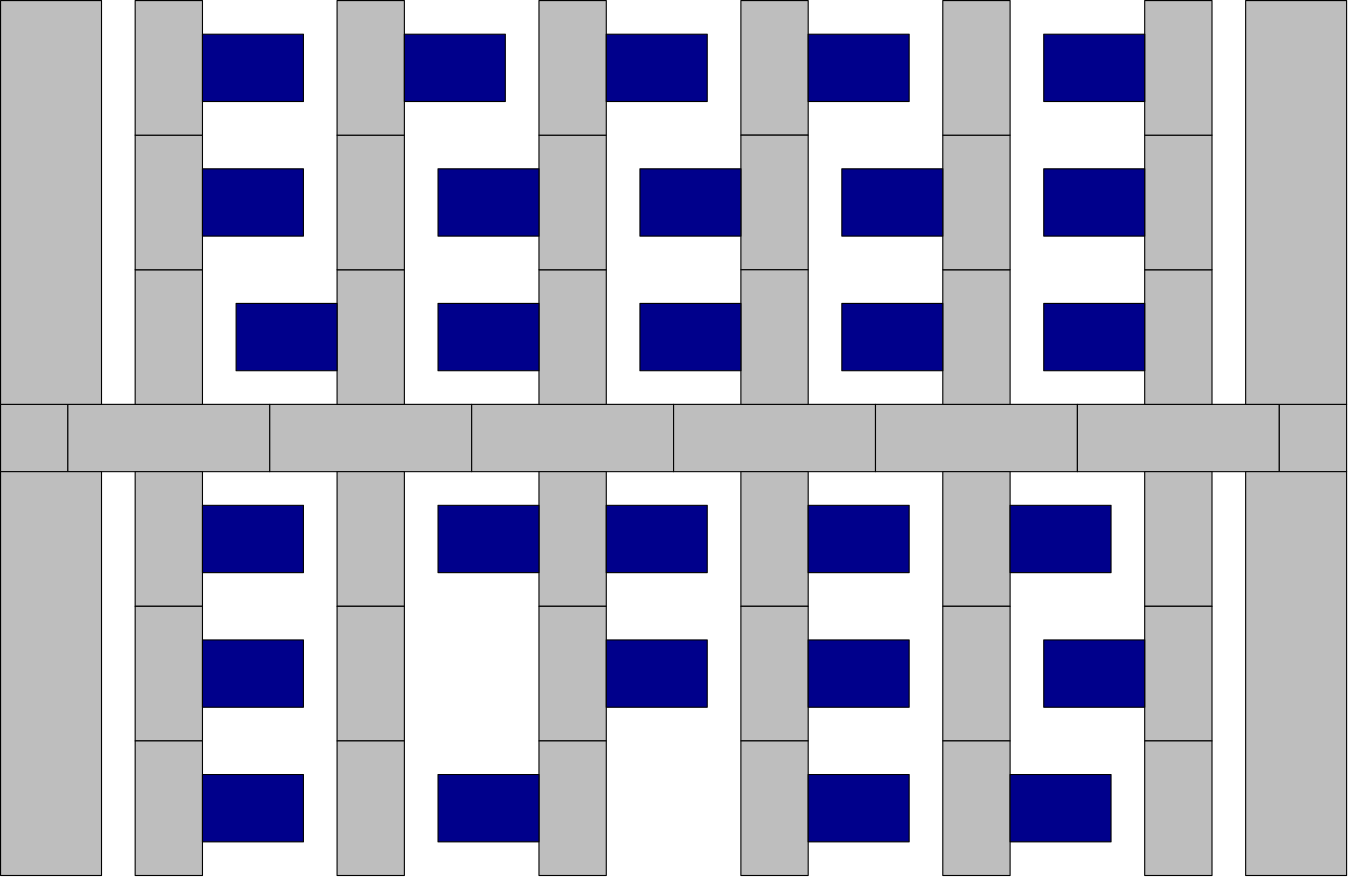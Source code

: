 <?xml version="1.0"?>
<!DOCTYPE ipe SYSTEM "ipe.dtd">
<ipe version="70005" creator="Ipe 7.1.4">
<info created="D:20141106175101" modified="D:20141106175337"/>
<ipestyle name="basic">
<symbol name="arrow/arc(spx)">
<path stroke="sym-stroke" fill="sym-stroke" pen="sym-pen">
0 0 m
-1 0.333 l
-1 -0.333 l
h
</path>
</symbol>
<symbol name="arrow/farc(spx)">
<path stroke="sym-stroke" fill="white" pen="sym-pen">
0 0 m
-1 0.333 l
-1 -0.333 l
h
</path>
</symbol>
<symbol name="mark/circle(sx)" transformations="translations">
<path fill="sym-stroke">
0.6 0 0 0.6 0 0 e
0.4 0 0 0.4 0 0 e
</path>
</symbol>
<symbol name="mark/disk(sx)" transformations="translations">
<path fill="sym-stroke">
0.6 0 0 0.6 0 0 e
</path>
</symbol>
<symbol name="mark/fdisk(sfx)" transformations="translations">
<group>
<path fill="sym-fill">
0.5 0 0 0.5 0 0 e
</path>
<path fill="sym-stroke" fillrule="eofill">
0.6 0 0 0.6 0 0 e
0.4 0 0 0.4 0 0 e
</path>
</group>
</symbol>
<symbol name="mark/box(sx)" transformations="translations">
<path fill="sym-stroke" fillrule="eofill">
-0.6 -0.6 m
0.6 -0.6 l
0.6 0.6 l
-0.6 0.6 l
h
-0.4 -0.4 m
0.4 -0.4 l
0.4 0.4 l
-0.4 0.4 l
h
</path>
</symbol>
<symbol name="mark/square(sx)" transformations="translations">
<path fill="sym-stroke">
-0.6 -0.6 m
0.6 -0.6 l
0.6 0.6 l
-0.6 0.6 l
h
</path>
</symbol>
<symbol name="mark/fsquare(sfx)" transformations="translations">
<group>
<path fill="sym-fill">
-0.5 -0.5 m
0.5 -0.5 l
0.5 0.5 l
-0.5 0.5 l
h
</path>
<path fill="sym-stroke" fillrule="eofill">
-0.6 -0.6 m
0.6 -0.6 l
0.6 0.6 l
-0.6 0.6 l
h
-0.4 -0.4 m
0.4 -0.4 l
0.4 0.4 l
-0.4 0.4 l
h
</path>
</group>
</symbol>
<symbol name="mark/cross(sx)" transformations="translations">
<group>
<path fill="sym-stroke">
-0.43 -0.57 m
0.57 0.43 l
0.43 0.57 l
-0.57 -0.43 l
h
</path>
<path fill="sym-stroke">
-0.43 0.57 m
0.57 -0.43 l
0.43 -0.57 l
-0.57 0.43 l
h
</path>
</group>
</symbol>
<symbol name="arrow/fnormal(spx)">
<path stroke="sym-stroke" fill="white" pen="sym-pen">
0 0 m
-1 0.333 l
-1 -0.333 l
h
</path>
</symbol>
<symbol name="arrow/pointed(spx)">
<path stroke="sym-stroke" fill="sym-stroke" pen="sym-pen">
0 0 m
-1 0.333 l
-0.8 0 l
-1 -0.333 l
h
</path>
</symbol>
<symbol name="arrow/fpointed(spx)">
<path stroke="sym-stroke" fill="white" pen="sym-pen">
0 0 m
-1 0.333 l
-0.8 0 l
-1 -0.333 l
h
</path>
</symbol>
<symbol name="arrow/linear(spx)">
<path stroke="sym-stroke" pen="sym-pen">
-1 0.333 m
0 0 l
-1 -0.333 l
</path>
</symbol>
<symbol name="arrow/fdouble(spx)">
<path stroke="sym-stroke" fill="white" pen="sym-pen">
0 0 m
-1 0.333 l
-1 -0.333 l
h
-1 0 m
-2 0.333 l
-2 -0.333 l
h
</path>
</symbol>
<symbol name="arrow/double(spx)">
<path stroke="sym-stroke" fill="sym-stroke" pen="sym-pen">
0 0 m
-1 0.333 l
-1 -0.333 l
h
-1 0 m
-2 0.333 l
-2 -0.333 l
h
</path>
</symbol>
<pen name="heavier" value="0.8"/>
<pen name="fat" value="1.2"/>
<pen name="ultrafat" value="2"/>
<symbolsize name="large" value="5"/>
<symbolsize name="small" value="2"/>
<symbolsize name="tiny" value="1.1"/>
<arrowsize name="large" value="10"/>
<arrowsize name="small" value="5"/>
<arrowsize name="tiny" value="3"/>
<color name="red" value="1 0 0"/>
<color name="green" value="0 1 0"/>
<color name="blue" value="0 0 1"/>
<color name="yellow" value="1 1 0"/>
<color name="orange" value="1 0.647 0"/>
<color name="gold" value="1 0.843 0"/>
<color name="purple" value="0.627 0.125 0.941"/>
<color name="gray" value="0.745"/>
<color name="brown" value="0.647 0.165 0.165"/>
<color name="navy" value="0 0 0.502"/>
<color name="pink" value="1 0.753 0.796"/>
<color name="seagreen" value="0.18 0.545 0.341"/>
<color name="turquoise" value="0.251 0.878 0.816"/>
<color name="violet" value="0.933 0.51 0.933"/>
<color name="darkblue" value="0 0 0.545"/>
<color name="darkcyan" value="0 0.545 0.545"/>
<color name="darkgray" value="0.663"/>
<color name="darkgreen" value="0 0.392 0"/>
<color name="darkmagenta" value="0.545 0 0.545"/>
<color name="darkorange" value="1 0.549 0"/>
<color name="darkred" value="0.545 0 0"/>
<color name="lightblue" value="0.678 0.847 0.902"/>
<color name="lightcyan" value="0.878 1 1"/>
<color name="lightgray" value="0.827"/>
<color name="lightgreen" value="0.565 0.933 0.565"/>
<color name="lightyellow" value="1 1 0.878"/>
<dashstyle name="dashed" value="[4] 0"/>
<dashstyle name="dotted" value="[1 3] 0"/>
<dashstyle name="dash dotted" value="[4 2 1 2] 0"/>
<dashstyle name="dash dot dotted" value="[4 2 1 2 1 2] 0"/>
<textsize name="large" value="\large"/>
<textsize name="Large" value="\Large"/>
<textsize name="LARGE" value="\LARGE"/>
<textsize name="huge" value="\huge"/>
<textsize name="Huge" value="\Huge"/>
<textsize name="small" value="\small"/>
<textsize name="footnote" value="\footnotesize"/>
<textsize name="tiny" value="\tiny"/>
<textstyle name="center" begin="\begin{center}" end="\end{center}"/>
<textstyle name="itemize" begin="\begin{itemize}" end="\end{itemize}"/>
<textstyle name="item" begin="\begin{itemize}\item{}" end="\end{itemize}"/>
<gridsize name="4 pts" value="4"/>
<gridsize name="8 pts (~3 mm)" value="8"/>
<gridsize name="16 pts (~6 mm)" value="16"/>
<gridsize name="32 pts (~12 mm)" value="32"/>
<gridsize name="10 pts (~3.5 mm)" value="10"/>
<gridsize name="20 pts (~7 mm)" value="20"/>
<gridsize name="14 pts (~5 mm)" value="14"/>
<gridsize name="28 pts (~10 mm)" value="28"/>
<gridsize name="56 pts (~20 mm)" value="56"/>
<anglesize name="90 deg" value="90"/>
<anglesize name="60 deg" value="60"/>
<anglesize name="45 deg" value="45"/>
<anglesize name="30 deg" value="30"/>
<anglesize name="22.5 deg" value="22.5"/>
<tiling name="falling" angle="-60" step="4" width="1"/>
<tiling name="rising" angle="30" step="4" width="1"/>
</ipestyle>
<ipestyle name="bigpaper">
<layout paper="10000 6000" origin="0 0" frame="10000 6000"/>
<titlestyle pos="10 10" size="LARGE" color="title"  valign="baseline"/>
</ipestyle>
<page>
<layer name="alpha"/>
<view layers="alpha" active="alpha"/>
<path layer="alpha" matrix="0.378577 0 0 0.378577 994.277 664.229" stroke="black" fill="gray">
320 384 m
320 320 l
384 320 l
384 384 l
h
</path>
<path matrix="0.378577 0 0 0.378577 994.277 664.229" stroke="black" fill="gray">
384 384 m
384 320 l
576 320 l
576 384 l
h
</path>
<path matrix="0.378577 0 0 0.378577 994.277 664.229" stroke="black" fill="gray">
576 384 m
576 320 l
768 320 l
768 384 l
h
</path>
<path matrix="0.378577 0 0 0.378577 994.277 664.229" stroke="black" fill="gray">
768 384 m
768 320 l
960 320 l
960 384 l
h
</path>
<path matrix="0.378577 0 0 0.378577 994.277 664.229" stroke="black" fill="gray">
960 384 m
960 320 l
1152 320 l
1152 384 l
h
</path>
<path matrix="0.378577 0 0 0.378577 994.277 664.229" stroke="black" fill="gray">
1152 384 m
1152 320 l
1344 320 l
1344 384 l
h
</path>
<path matrix="0.378577 0 0 0.378577 994.277 664.229" stroke="black" fill="gray">
1344 384 m
1344 320 l
1536 320 l
1536 384 l
h
</path>
<path matrix="0.378577 0 0 0.378577 994.277 664.229" stroke="black" fill="gray">
1536 384 m
1536 320 l
1600 320 l
1600 384 l
h
</path>
<path matrix="0.378577 0 0 0.378577 994.277 664.229" stroke="black" fill="gray">
1408 384 m
1408 512 l
1472 512 l
1472 384 l
h
</path>
<path matrix="0.378577 0 0 0.378577 994.277 712.687" stroke="black" fill="gray">
1408 384 m
1408 512 l
1472 512 l
1472 384 l
h
</path>
<path matrix="0.378577 0 0 0.378577 994.277 761.145" stroke="black" fill="gray">
1408 384 m
1408 512 l
1472 512 l
1472 384 l
h
</path>
<path matrix="0.378577 0 0 0.378577 994.277 591.542" stroke="black" fill="gray">
1408 384 m
1408 512 l
1472 512 l
1472 384 l
h
</path>
<path matrix="0.378577 0 0 0.378577 994.277 543.084" stroke="black" fill="gray">
1408 384 m
1408 512 l
1472 512 l
1472 384 l
h
</path>
<path matrix="0.378577 0 0 0.378577 921.591 591.542" stroke="black" fill="gray">
1408 384 m
1408 512 l
1472 512 l
1472 384 l
h
</path>
<path matrix="0.378577 0 0 0.378577 921.591 543.084" stroke="black" fill="gray">
1408 384 m
1408 512 l
1472 512 l
1472 384 l
h
</path>
<path matrix="0.378577 0 0 0.378577 921.591 664.229" stroke="black" fill="gray">
1408 384 m
1408 512 l
1472 512 l
1472 384 l
h
</path>
<path matrix="0.378577 0 0 0.378577 921.591 712.687" stroke="black" fill="gray">
1408 384 m
1408 512 l
1472 512 l
1472 384 l
h
</path>
<path matrix="0.378577 0 0 0.378577 994.277 664.229" stroke="black" fill="gray">
1216 768 m
1216 768 l
1216 768 l
1216 768 l
h
</path>
<path matrix="0.378577 0 0 0.378577 921.591 761.145" stroke="black" fill="gray">
1408 384 m
1408 512 l
1472 512 l
1472 384 l
h
</path>
<path matrix="0.378577 0 0 0.378577 848.904 761.145" stroke="black" fill="gray">
1408 384 m
1408 512 l
1472 512 l
1472 384 l
h
</path>
<path matrix="0.378577 0 0 0.378577 848.904 712.687" stroke="black" fill="gray">
1408 384 m
1408 512 l
1472 512 l
1472 384 l
h
</path>
<path matrix="0.378577 0 0 0.378577 848.904 664.229" stroke="black" fill="gray">
1408 384 m
1408 512 l
1472 512 l
1472 384 l
h
</path>
<path matrix="0.378577 0 0 0.378577 776.217 664.229" stroke="black" fill="gray">
1408 384 m
1408 512 l
1472 512 l
1472 384 l
h
</path>
<path matrix="0.378577 0 0 0.378577 776.217 712.687" stroke="black" fill="gray">
1408 384 m
1408 512 l
1472 512 l
1472 384 l
h
</path>
<path matrix="0.378577 0 0 0.378577 776.217 761.145" stroke="black" fill="gray">
1408 384 m
1408 512 l
1472 512 l
1472 384 l
h
</path>
<path matrix="0.378577 0 0 0.378577 703.53 664.229" stroke="black" fill="gray">
1408 384 m
1408 512 l
1472 512 l
1472 384 l
h
</path>
<path matrix="0.378577 0 0 0.378577 703.53 712.687" stroke="black" fill="gray">
1408 384 m
1408 512 l
1472 512 l
1472 384 l
h
</path>
<path matrix="0.378577 0 0 0.378577 703.53 761.145" stroke="black" fill="gray">
1408 384 m
1408 512 l
1472 512 l
1472 384 l
h
</path>
<path matrix="0.378577 0 0 0.378577 630.844 664.229" stroke="black" fill="gray">
1408 384 m
1408 512 l
1472 512 l
1472 384 l
h
</path>
<path matrix="0.378577 0 0 0.378577 630.844 712.687" stroke="black" fill="gray">
1408 384 m
1408 512 l
1472 512 l
1472 384 l
h
</path>
<path matrix="0.378577 0 0 0.378577 630.844 761.145" stroke="black" fill="gray">
1408 384 m
1408 512 l
1472 512 l
1472 384 l
h
</path>
<path matrix="0.378577 0 0 0.378577 630.844 591.542" stroke="black" fill="gray">
1408 384 m
1408 512 l
1472 512 l
1472 384 l
h
</path>
<path matrix="0.378577 0 0 0.378577 630.844 543.084" stroke="black" fill="gray">
1408 384 m
1408 512 l
1472 512 l
1472 384 l
h
</path>
<path matrix="0.378577 0 0 0.378577 703.53 591.542" stroke="black" fill="gray">
1408 384 m
1408 512 l
1472 512 l
1472 384 l
h
</path>
<path matrix="0.378577 0 0 0.378577 703.53 543.084" stroke="black" fill="gray">
1408 384 m
1408 512 l
1472 512 l
1472 384 l
h
</path>
<path matrix="0.378577 0 0 0.378577 776.217 591.542" stroke="black" fill="gray">
1408 384 m
1408 512 l
1472 512 l
1472 384 l
h
</path>
<path matrix="0.378577 0 0 0.378577 776.217 543.084" stroke="black" fill="gray">
1408 384 m
1408 512 l
1472 512 l
1472 384 l
h
</path>
<path matrix="0.378577 0 0 0.378577 848.904 591.542" stroke="black" fill="gray">
1408 384 m
1408 512 l
1472 512 l
1472 384 l
h
</path>
<path matrix="0.378577 0 0 0.378577 848.904 543.084" stroke="black" fill="gray">
1408 384 m
1408 512 l
1472 512 l
1472 384 l
h
</path>
<path matrix="0.378577 0 0 0.378577 630.844 494.627" stroke="black" fill="gray">
1408 384 m
1408 512 l
1472 512 l
1472 384 l
h
</path>
<path matrix="0.378577 0 0 0.378577 703.53 494.627" stroke="black" fill="gray">
1408 384 m
1408 512 l
1472 512 l
1472 384 l
h
</path>
<path matrix="0.378577 0 0 0.378577 776.217 494.627" stroke="black" fill="gray">
1408 384 m
1408 512 l
1472 512 l
1472 384 l
h
</path>
<path matrix="0.378577 0 0 0.378577 848.904 494.627" stroke="black" fill="gray">
1408 384 m
1408 512 l
1472 512 l
1472 384 l
h
</path>
<path matrix="0.378577 0 0 0.378577 921.591 494.627" stroke="black" fill="gray">
1408 384 m
1408 512 l
1472 512 l
1472 384 l
h
</path>
<path matrix="0.378577 0 0 0.378577 994.277 494.627" stroke="black" fill="gray">
1408 384 m
1408 512 l
1472 512 l
1472 384 l
h
</path>
<path matrix="0.378577 0 0 0.378577 994.277 397.711" stroke="black" fill="gray">
320 1472 m
320 1088 l
416 1088 l
416 1472 l
h
</path>
<path matrix="0.378577 0 0 0.378577 994.277 397.711" stroke="black" fill="gray">
320 1024 m
320 640 l
416 640 l
416 1024 l
h
</path>
<path matrix="0.378577 0 0 0.378577 994.277 397.711" stroke="black" fill="gray">
1600 1088 m
1600 1472 l
1504 1472 l
1504 1088 l
h
</path>
<path matrix="0.378577 0 0 0.378577 994.277 397.711" stroke="black" fill="gray">
1600 1024 m
1600 640 l
1504 640 l
1504 1024 l
h
</path>
<path matrix="0.378577 0 0 0.378577 994.277 397.711" stroke="black" fill="darkblue">
512 1440 m
512 1376 l
608 1376 l
608 1440 l
h
</path>
<path matrix="0.378577 0 0 0.378577 994.277 349.253" stroke="black" fill="darkblue">
512 1440 m
512 1376 l
608 1376 l
608 1440 l
h
</path>
<path matrix="0.378577 0 0 0.378577 994.277 228.109" stroke="black" fill="darkblue">
512 1440 m
512 1376 l
608 1376 l
608 1440 l
h
</path>
<path matrix="0.378577 0 0 0.378577 994.277 179.651" stroke="black" fill="darkblue">
512 1440 m
512 1376 l
608 1376 l
608 1440 l
h
</path>
<path matrix="0.378577 0 0 0.378577 994.277 131.193" stroke="black" fill="darkblue">
512 1440 m
512 1376 l
608 1376 l
608 1440 l
h
</path>
<path matrix="0.378577 0 0 0.378577 1079.08 131.193" stroke="black" fill="darkblue">
512 1440 m
512 1376 l
608 1376 l
608 1440 l
h
</path>
<path matrix="0.378577 0 0 0.378577 1079.08 228.109" stroke="black" fill="darkblue">
512 1440 m
512 1376 l
608 1376 l
608 1440 l
h
</path>
<path matrix="0.378577 0 0 0.378577 1139.65 179.651" stroke="black" fill="darkblue">
512 1440 m
512 1376 l
608 1376 l
608 1440 l
h
</path>
<path matrix="0.378577 0 0 0.378577 1139.65 228.109" stroke="black" fill="darkblue">
512 1440 m
512 1376 l
608 1376 l
608 1440 l
h
</path>
<path matrix="0.378577 0 0 0.378577 1212.34 131.193" stroke="black" fill="darkblue">
512 1440 m
512 1376 l
608 1376 l
608 1440 l
h
</path>
<path matrix="0.378577 0 0 0.378577 1212.34 179.651" stroke="black" fill="darkblue">
512 1440 m
512 1376 l
608 1376 l
608 1440 l
h
</path>
<path matrix="0.378577 0 0 0.378577 1212.34 228.109" stroke="black" fill="darkblue">
512 1440 m
512 1376 l
608 1376 l
608 1440 l
h
</path>
<path matrix="0.378577 0 0 0.378577 1285.02 228.109" stroke="black" fill="darkblue">
512 1440 m
512 1376 l
608 1376 l
608 1440 l
h
</path>
<path matrix="0.378577 0 0 0.378577 1285.02 131.193" stroke="black" fill="darkblue">
512 1440 m
512 1376 l
608 1376 l
608 1440 l
h
</path>
<path matrix="0.378577 0 0 0.378577 1079.08 349.253" stroke="black" fill="darkblue">
512 1440 m
512 1376 l
608 1376 l
608 1440 l
h
</path>
<path matrix="0.378577 0 0 0.378577 994.277 397.711" stroke="black" fill="darkblue">
928 1264 m
928 1264 l
928 1264 l
928 1264 l
h
</path>
<path matrix="0.378577 0 0 0.378577 1151.77 349.253" stroke="black" fill="darkblue">
512 1440 m
512 1376 l
608 1376 l
608 1440 l
h
</path>
<path matrix="0.378577 0 0 0.378577 1224.45 349.253" stroke="black" fill="darkblue">
512 1440 m
512 1376 l
608 1376 l
608 1440 l
h
</path>
<path matrix="0.378577 0 0 0.378577 1297.14 349.253" stroke="black" fill="darkblue">
512 1440 m
512 1376 l
608 1376 l
608 1440 l
h
</path>
<path matrix="0.378577 0 0 0.378577 1079.08 300.795" stroke="black" fill="darkblue">
512 1440 m
512 1376 l
608 1376 l
608 1440 l
h
</path>
<path matrix="0.378577 0 0 0.378577 1151.77 300.795" stroke="black" fill="darkblue">
512 1440 m
512 1376 l
608 1376 l
608 1440 l
h
</path>
<path matrix="0.378577 0 0 0.378577 1224.45 300.795" stroke="black" fill="darkblue">
512 1440 m
512 1376 l
608 1376 l
608 1440 l
h
</path>
<path matrix="0.378577 0 0 0.378577 1297.14 300.795" stroke="black" fill="darkblue">
512 1440 m
512 1376 l
608 1376 l
608 1440 l
h
</path>
<path matrix="0.378577 0 0 0.378577 1297.14 179.651" stroke="black" fill="darkblue">
512 1440 m
512 1376 l
608 1376 l
608 1440 l
h
</path>
<path matrix="0.378577 0 0 0.378577 1006.39 300.795" stroke="black" fill="darkblue">
512 1440 m
512 1376 l
608 1376 l
608 1440 l
h
</path>
<path matrix="0.378577 0 0 0.378577 1066.96 397.711" stroke="black" fill="darkblue">
512 1440 m
512 1376 l
608 1376 l
608 1440 l
h
</path>
<path matrix="0.378577 0 0 0.378577 1139.65 397.711" stroke="black" fill="darkblue">
512 1440 m
512 1376 l
608 1376 l
608 1440 l
h
</path>
<path matrix="0.378577 0 0 0.378577 1297.14 397.711" stroke="black" fill="darkblue">
512 1440 m
512 1376 l
608 1376 l
608 1440 l
h
</path>
<path matrix="0.378577 0 0 0.378577 1212.34 397.711" stroke="black" fill="darkblue">
512 1440 m
512 1376 l
608 1376 l
608 1440 l
h
</path>
</page>
</ipe>
